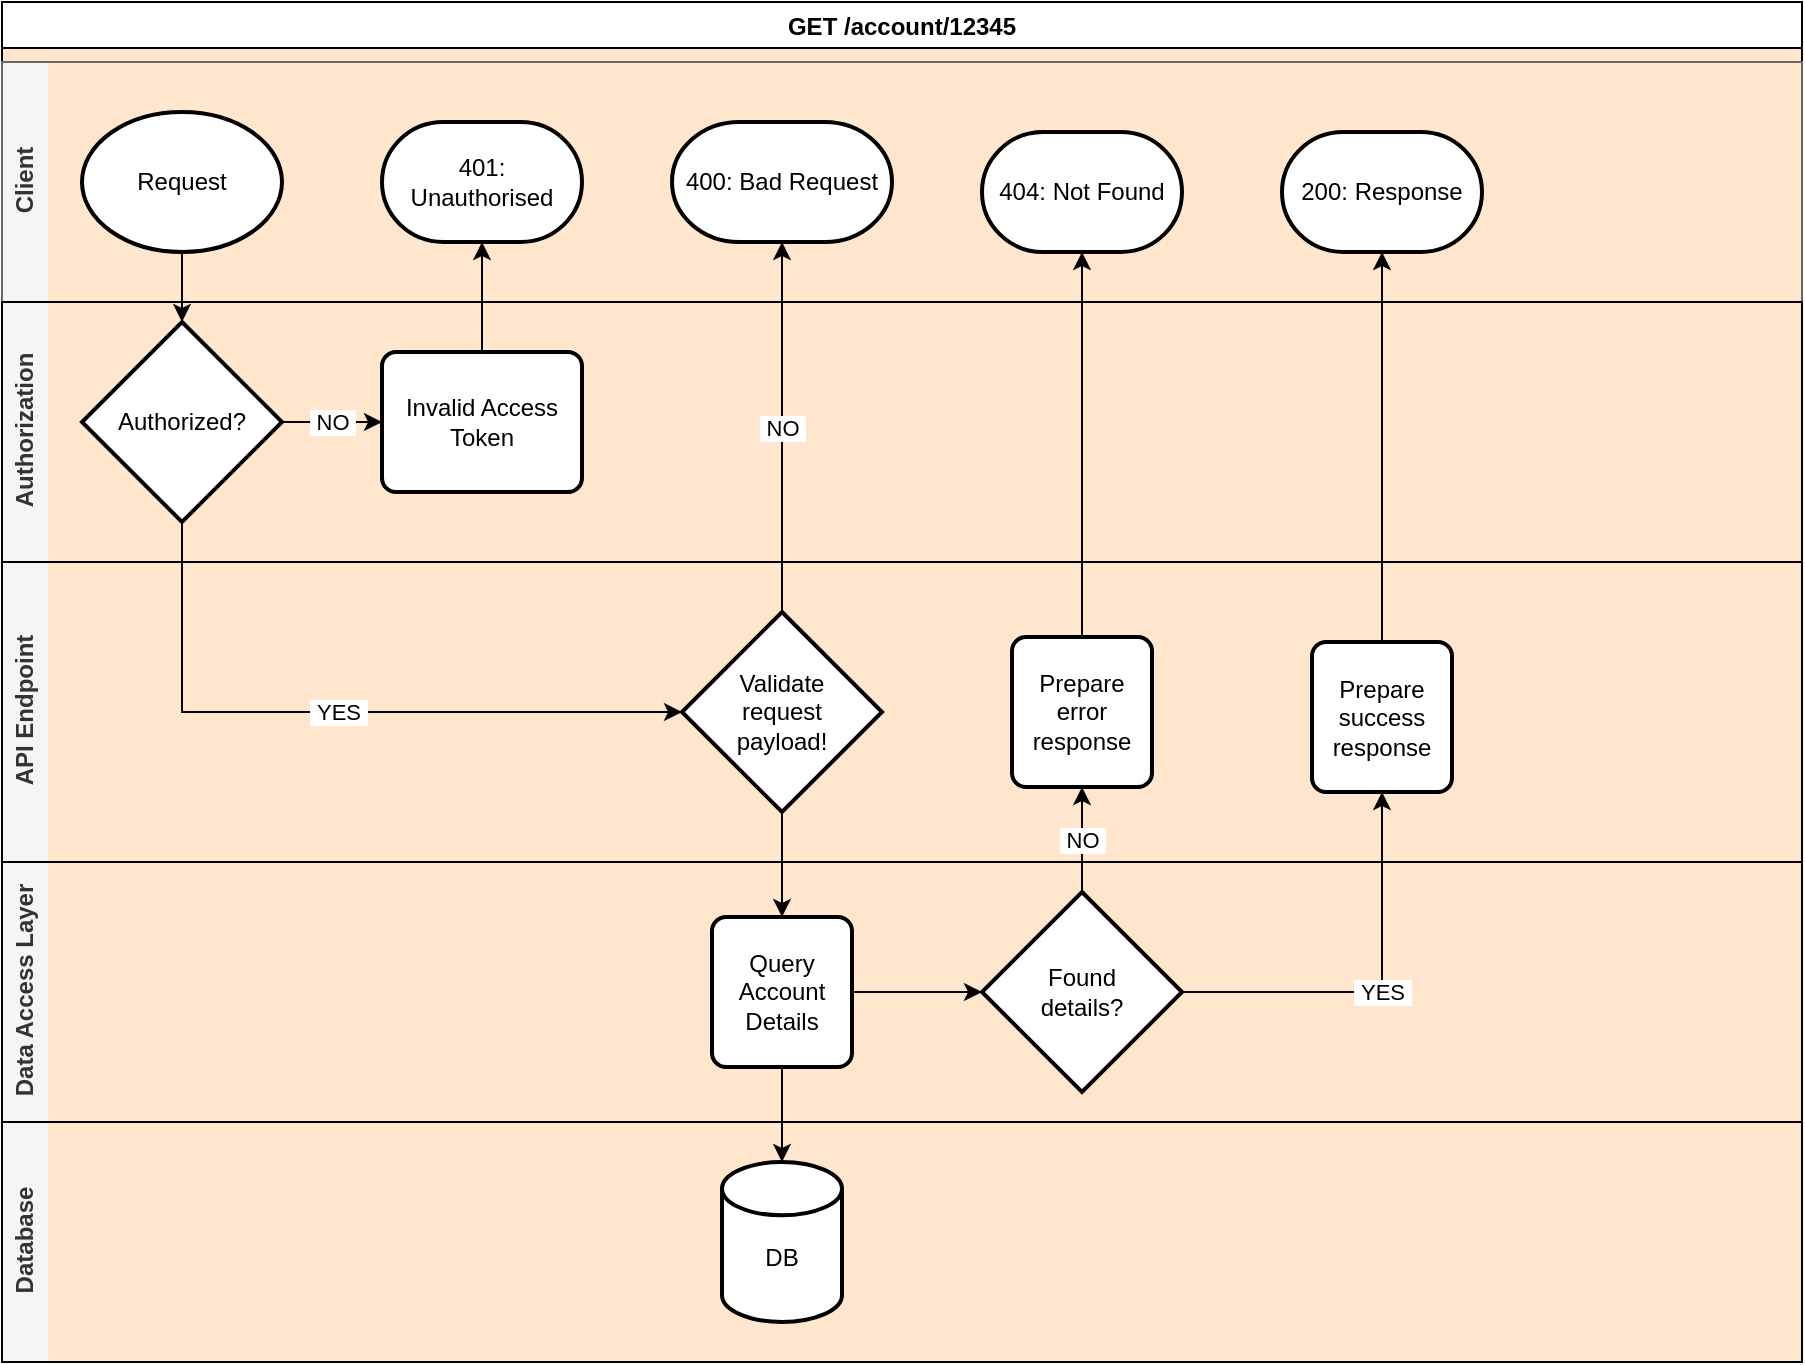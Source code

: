 <mxfile version="13.6.2" type="device"><diagram id="C5RBs43oDa-KdzZeNtuy" name="Page-1"><mxGraphModel dx="1346" dy="763" grid="1" gridSize="10" guides="1" tooltips="1" connect="1" arrows="1" fold="1" page="1" pageScale="1" pageWidth="827" pageHeight="1169" math="0" shadow="0"><root><mxCell id="WIyWlLk6GJQsqaUBKTNV-0"/><mxCell id="WIyWlLk6GJQsqaUBKTNV-1" parent="WIyWlLk6GJQsqaUBKTNV-0"/><mxCell id="Q2JHpyXK3tvcLyVBupTh-1" value="GET /account/12345" style="swimlane;swimlaneLine=1;glass=0;shadow=0;rounded=0;sketch=0;swimlaneFillColor=#FFE6CC;" parent="WIyWlLk6GJQsqaUBKTNV-1" vertex="1"><mxGeometry x="100" y="60" width="900" height="680" as="geometry"/></mxCell><mxCell id="Q2JHpyXK3tvcLyVBupTh-2" value="Client" style="swimlane;html=1;horizontal=0;swimlaneLine=0;fillColor=#f5f5f5;strokeColor=#666666;fontColor=#333333;" parent="Q2JHpyXK3tvcLyVBupTh-1" vertex="1"><mxGeometry y="30" width="900" height="120" as="geometry"><mxRectangle x="260" y="330" width="30" height="50" as="alternateBounds"/></mxGeometry></mxCell><mxCell id="Q2JHpyXK3tvcLyVBupTh-7" value="Request" style="strokeWidth=2;html=1;shape=mxgraph.flowchart.start_1;whiteSpace=wrap;" parent="Q2JHpyXK3tvcLyVBupTh-2" vertex="1"><mxGeometry x="40" y="25" width="100" height="70" as="geometry"/></mxCell><mxCell id="Q2JHpyXK3tvcLyVBupTh-10" value="401: Unauthorised" style="strokeWidth=2;html=1;shape=mxgraph.flowchart.terminator;whiteSpace=wrap;" parent="Q2JHpyXK3tvcLyVBupTh-2" vertex="1"><mxGeometry x="190" y="30" width="100" height="60" as="geometry"/></mxCell><mxCell id="Q2JHpyXK3tvcLyVBupTh-25" value="400: Bad Request" style="strokeWidth=2;html=1;shape=mxgraph.flowchart.terminator;whiteSpace=wrap;" parent="Q2JHpyXK3tvcLyVBupTh-2" vertex="1"><mxGeometry x="335" y="30" width="110" height="60" as="geometry"/></mxCell><mxCell id="Q2JHpyXK3tvcLyVBupTh-32" value="404: Not Found" style="strokeWidth=2;html=1;shape=mxgraph.flowchart.terminator;whiteSpace=wrap;" parent="Q2JHpyXK3tvcLyVBupTh-2" vertex="1"><mxGeometry x="490" y="35" width="100" height="60" as="geometry"/></mxCell><mxCell id="ZfSD3USpCY6e5y5g9DAe-16" value="200: Response" style="strokeWidth=2;html=1;shape=mxgraph.flowchart.terminator;whiteSpace=wrap;" vertex="1" parent="Q2JHpyXK3tvcLyVBupTh-2"><mxGeometry x="640" y="35" width="100" height="60" as="geometry"/></mxCell><mxCell id="Q2JHpyXK3tvcLyVBupTh-4" value="Authorization" style="swimlane;html=1;horizontal=0;swimlaneLine=0;fillColor=#f5f5f5;fontColor=#333333;" parent="Q2JHpyXK3tvcLyVBupTh-1" vertex="1"><mxGeometry y="150" width="900" height="130" as="geometry"><mxRectangle x="260" y="330" width="30" height="50" as="alternateBounds"/></mxGeometry></mxCell><mxCell id="Q2JHpyXK3tvcLyVBupTh-12" value="&amp;nbsp;NO&amp;nbsp;" style="edgeStyle=orthogonalEdgeStyle;rounded=0;orthogonalLoop=1;jettySize=auto;html=1;entryX=0;entryY=0.5;entryDx=0;entryDy=0;" parent="Q2JHpyXK3tvcLyVBupTh-4" source="Q2JHpyXK3tvcLyVBupTh-8" target="Q2JHpyXK3tvcLyVBupTh-11" edge="1"><mxGeometry relative="1" as="geometry"/></mxCell><mxCell id="Q2JHpyXK3tvcLyVBupTh-8" value="Authorized?" style="strokeWidth=2;html=1;shape=mxgraph.flowchart.decision;whiteSpace=wrap;" parent="Q2JHpyXK3tvcLyVBupTh-4" vertex="1"><mxGeometry x="40" y="10" width="100" height="100" as="geometry"/></mxCell><mxCell id="Q2JHpyXK3tvcLyVBupTh-11" value="Invalid Access Token" style="rounded=1;whiteSpace=wrap;html=1;absoluteArcSize=1;arcSize=14;strokeWidth=2;" parent="Q2JHpyXK3tvcLyVBupTh-4" vertex="1"><mxGeometry x="190" y="25" width="100" height="70" as="geometry"/></mxCell><mxCell id="Q2JHpyXK3tvcLyVBupTh-5" value="API Endpoint" style="swimlane;html=1;horizontal=0;swimlaneLine=0;fillColor=#f5f5f5;fontColor=#333333;" parent="Q2JHpyXK3tvcLyVBupTh-1" vertex="1"><mxGeometry y="280" width="900" height="150" as="geometry"><mxRectangle x="260" y="330" width="30" height="50" as="alternateBounds"/></mxGeometry></mxCell><mxCell id="Q2JHpyXK3tvcLyVBupTh-14" value="Validate &lt;br&gt;request &lt;br&gt;payload!" style="strokeWidth=2;html=1;shape=mxgraph.flowchart.decision;whiteSpace=wrap;" parent="Q2JHpyXK3tvcLyVBupTh-5" vertex="1"><mxGeometry x="340" y="25" width="100" height="100" as="geometry"/></mxCell><mxCell id="ZfSD3USpCY6e5y5g9DAe-8" value="Prepare&lt;br&gt;error&lt;br&gt;response" style="rounded=1;whiteSpace=wrap;html=1;absoluteArcSize=1;arcSize=14;strokeWidth=2;shadow=0;glass=0;sketch=0;gradientColor=none;" vertex="1" parent="Q2JHpyXK3tvcLyVBupTh-5"><mxGeometry x="505" y="37.5" width="70" height="75" as="geometry"/></mxCell><mxCell id="ZfSD3USpCY6e5y5g9DAe-14" value="Prepare&lt;br&gt;success&lt;br&gt;response" style="rounded=1;whiteSpace=wrap;html=1;absoluteArcSize=1;arcSize=14;strokeWidth=2;shadow=0;glass=0;sketch=0;gradientColor=none;" vertex="1" parent="Q2JHpyXK3tvcLyVBupTh-5"><mxGeometry x="655" y="40" width="70" height="75" as="geometry"/></mxCell><mxCell id="Q2JHpyXK3tvcLyVBupTh-9" style="edgeStyle=orthogonalEdgeStyle;rounded=0;orthogonalLoop=1;jettySize=auto;html=1;entryX=0.5;entryY=0;entryDx=0;entryDy=0;entryPerimeter=0;" parent="Q2JHpyXK3tvcLyVBupTh-1" source="Q2JHpyXK3tvcLyVBupTh-7" target="Q2JHpyXK3tvcLyVBupTh-8" edge="1"><mxGeometry relative="1" as="geometry"/></mxCell><mxCell id="Q2JHpyXK3tvcLyVBupTh-13" style="edgeStyle=orthogonalEdgeStyle;rounded=0;orthogonalLoop=1;jettySize=auto;html=1;entryX=0.5;entryY=1;entryDx=0;entryDy=0;entryPerimeter=0;" parent="Q2JHpyXK3tvcLyVBupTh-1" source="Q2JHpyXK3tvcLyVBupTh-11" target="Q2JHpyXK3tvcLyVBupTh-10" edge="1"><mxGeometry relative="1" as="geometry"/></mxCell><mxCell id="Q2JHpyXK3tvcLyVBupTh-6" value="Data Access Layer" style="swimlane;html=1;horizontal=0;swimlaneLine=0;startSize=23;fillColor=#f5f5f5;fontColor=#333333;" parent="Q2JHpyXK3tvcLyVBupTh-1" vertex="1"><mxGeometry y="430" width="900" height="130" as="geometry"><mxRectangle x="260" y="330" width="30" height="50" as="alternateBounds"/></mxGeometry></mxCell><mxCell id="ZfSD3USpCY6e5y5g9DAe-12" style="edgeStyle=orthogonalEdgeStyle;rounded=0;orthogonalLoop=1;jettySize=auto;html=1;entryX=0;entryY=0.5;entryDx=0;entryDy=0;entryPerimeter=0;" edge="1" parent="Q2JHpyXK3tvcLyVBupTh-6" source="Q2JHpyXK3tvcLyVBupTh-17" target="ZfSD3USpCY6e5y5g9DAe-11"><mxGeometry relative="1" as="geometry"/></mxCell><mxCell id="Q2JHpyXK3tvcLyVBupTh-17" value="Query Account Details" style="rounded=1;whiteSpace=wrap;html=1;absoluteArcSize=1;arcSize=14;strokeWidth=2;shadow=0;glass=0;sketch=0;gradientColor=none;" parent="Q2JHpyXK3tvcLyVBupTh-6" vertex="1"><mxGeometry x="355" y="27.5" width="70" height="75" as="geometry"/></mxCell><mxCell id="ZfSD3USpCY6e5y5g9DAe-11" value="Found&lt;br&gt;details?" style="strokeWidth=2;html=1;shape=mxgraph.flowchart.decision;whiteSpace=wrap;" vertex="1" parent="Q2JHpyXK3tvcLyVBupTh-6"><mxGeometry x="490" y="15" width="100" height="100" as="geometry"/></mxCell><mxCell id="Q2JHpyXK3tvcLyVBupTh-26" value="&amp;nbsp;NO&amp;nbsp;" style="edgeStyle=orthogonalEdgeStyle;rounded=0;orthogonalLoop=1;jettySize=auto;html=1;" parent="Q2JHpyXK3tvcLyVBupTh-1" source="Q2JHpyXK3tvcLyVBupTh-14" target="Q2JHpyXK3tvcLyVBupTh-25" edge="1"><mxGeometry relative="1" as="geometry"/></mxCell><mxCell id="ZfSD3USpCY6e5y5g9DAe-1" value="Database" style="swimlane;html=1;horizontal=0;swimlaneLine=0;startSize=23;fillColor=#f5f5f5;fontColor=#333333;" vertex="1" parent="Q2JHpyXK3tvcLyVBupTh-1"><mxGeometry y="560" width="900" height="120" as="geometry"><mxRectangle x="260" y="330" width="30" height="50" as="alternateBounds"/></mxGeometry></mxCell><mxCell id="ZfSD3USpCY6e5y5g9DAe-2" value="&lt;br&gt;DB" style="strokeWidth=2;html=1;shape=mxgraph.flowchart.database;whiteSpace=wrap;rounded=0;shadow=0;glass=0;sketch=0;gradientColor=none;" vertex="1" parent="ZfSD3USpCY6e5y5g9DAe-1"><mxGeometry x="360" y="20" width="60" height="80" as="geometry"/></mxCell><mxCell id="ZfSD3USpCY6e5y5g9DAe-5" value="&amp;nbsp;YES&amp;nbsp;" style="edgeStyle=orthogonalEdgeStyle;rounded=0;orthogonalLoop=1;jettySize=auto;html=1;entryX=0;entryY=0.5;entryDx=0;entryDy=0;entryPerimeter=0;" edge="1" parent="Q2JHpyXK3tvcLyVBupTh-1" source="Q2JHpyXK3tvcLyVBupTh-8" target="Q2JHpyXK3tvcLyVBupTh-14"><mxGeometry relative="1" as="geometry"><Array as="points"><mxPoint x="90" y="355"/></Array></mxGeometry></mxCell><mxCell id="ZfSD3USpCY6e5y5g9DAe-6" style="edgeStyle=orthogonalEdgeStyle;rounded=0;orthogonalLoop=1;jettySize=auto;html=1;" edge="1" parent="Q2JHpyXK3tvcLyVBupTh-1" source="Q2JHpyXK3tvcLyVBupTh-17" target="ZfSD3USpCY6e5y5g9DAe-2"><mxGeometry relative="1" as="geometry"/></mxCell><mxCell id="ZfSD3USpCY6e5y5g9DAe-7" style="edgeStyle=orthogonalEdgeStyle;rounded=0;orthogonalLoop=1;jettySize=auto;html=1;entryX=0.5;entryY=0;entryDx=0;entryDy=0;" edge="1" parent="Q2JHpyXK3tvcLyVBupTh-1" source="Q2JHpyXK3tvcLyVBupTh-14" target="Q2JHpyXK3tvcLyVBupTh-17"><mxGeometry relative="1" as="geometry"/></mxCell><mxCell id="ZfSD3USpCY6e5y5g9DAe-10" style="edgeStyle=orthogonalEdgeStyle;rounded=0;orthogonalLoop=1;jettySize=auto;html=1;entryX=0.5;entryY=1;entryDx=0;entryDy=0;entryPerimeter=0;" edge="1" parent="Q2JHpyXK3tvcLyVBupTh-1" source="ZfSD3USpCY6e5y5g9DAe-8" target="Q2JHpyXK3tvcLyVBupTh-32"><mxGeometry relative="1" as="geometry"/></mxCell><mxCell id="ZfSD3USpCY6e5y5g9DAe-13" value="&amp;nbsp;NO&amp;nbsp;" style="edgeStyle=orthogonalEdgeStyle;rounded=0;orthogonalLoop=1;jettySize=auto;html=1;entryX=0.5;entryY=1;entryDx=0;entryDy=0;" edge="1" parent="Q2JHpyXK3tvcLyVBupTh-1" source="ZfSD3USpCY6e5y5g9DAe-11" target="ZfSD3USpCY6e5y5g9DAe-8"><mxGeometry relative="1" as="geometry"/></mxCell><mxCell id="ZfSD3USpCY6e5y5g9DAe-15" value="&amp;nbsp;YES&amp;nbsp;" style="edgeStyle=orthogonalEdgeStyle;rounded=0;orthogonalLoop=1;jettySize=auto;html=1;entryX=0.5;entryY=1;entryDx=0;entryDy=0;" edge="1" parent="Q2JHpyXK3tvcLyVBupTh-1" source="ZfSD3USpCY6e5y5g9DAe-11" target="ZfSD3USpCY6e5y5g9DAe-14"><mxGeometry relative="1" as="geometry"/></mxCell><mxCell id="ZfSD3USpCY6e5y5g9DAe-17" style="edgeStyle=orthogonalEdgeStyle;rounded=0;orthogonalLoop=1;jettySize=auto;html=1;entryX=0.5;entryY=1;entryDx=0;entryDy=0;entryPerimeter=0;" edge="1" parent="Q2JHpyXK3tvcLyVBupTh-1" source="ZfSD3USpCY6e5y5g9DAe-14" target="ZfSD3USpCY6e5y5g9DAe-16"><mxGeometry relative="1" as="geometry"/></mxCell></root></mxGraphModel></diagram></mxfile>
